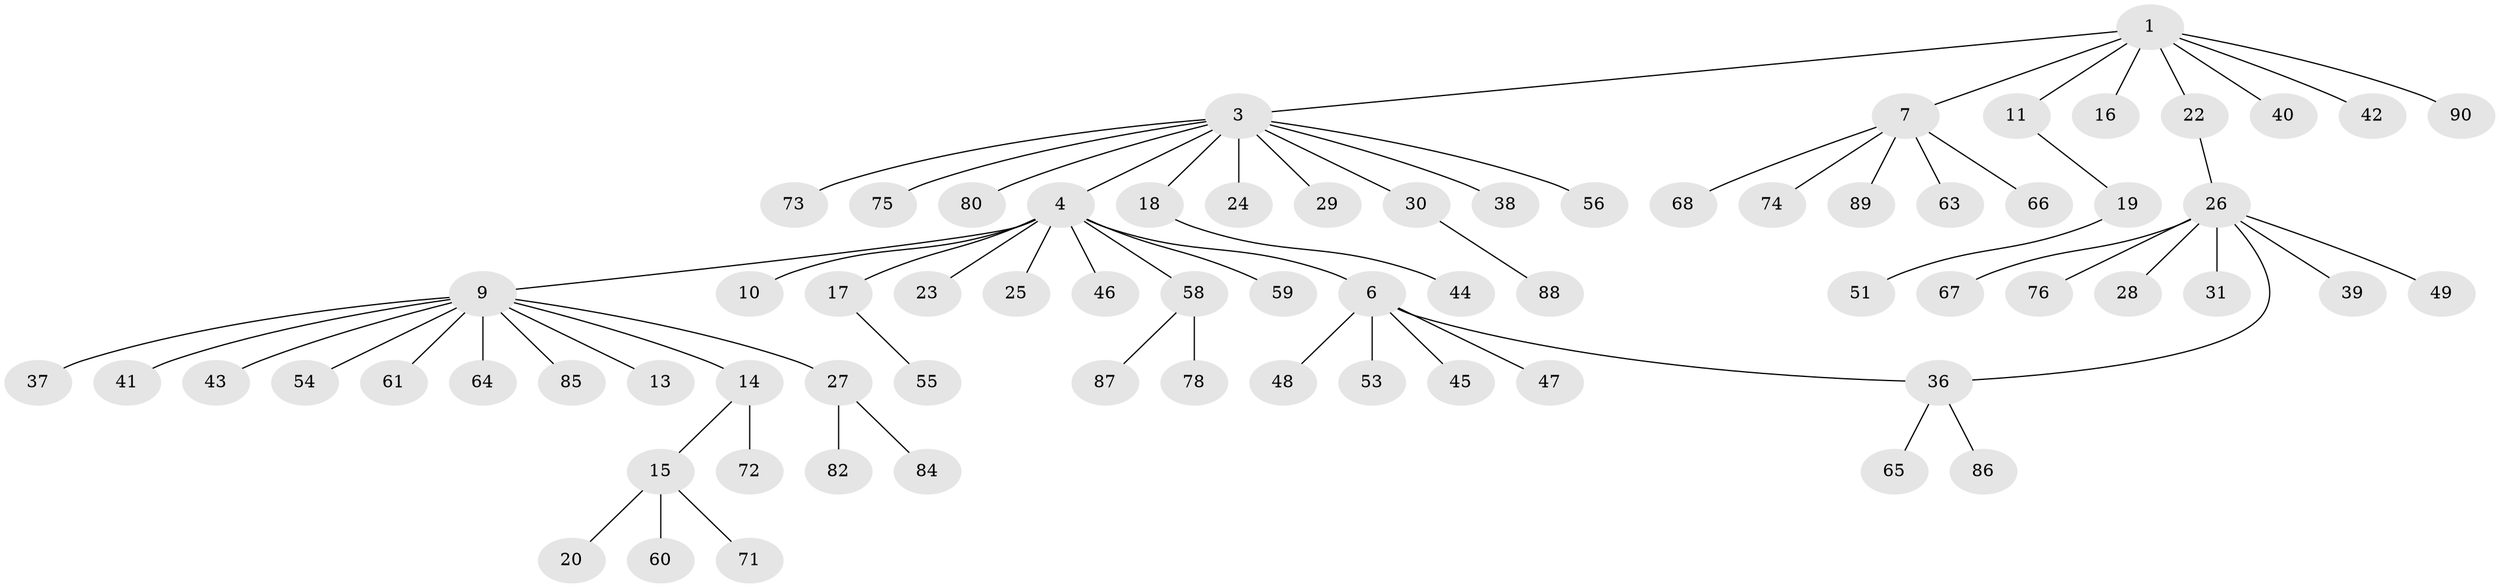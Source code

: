 // Generated by graph-tools (version 1.1) at 2025/23/03/03/25 07:23:50]
// undirected, 71 vertices, 71 edges
graph export_dot {
graph [start="1"]
  node [color=gray90,style=filled];
  1 [super="+2"];
  3 [super="+5"];
  4 [super="+77"];
  6 [super="+8"];
  7 [super="+33"];
  9 [super="+12"];
  10 [super="+57"];
  11;
  13;
  14 [super="+52"];
  15 [super="+21"];
  16 [super="+62"];
  17;
  18 [super="+35"];
  19 [super="+79"];
  20;
  22;
  23;
  24;
  25;
  26 [super="+50"];
  27 [super="+32"];
  28;
  29;
  30 [super="+34"];
  31;
  36;
  37;
  38;
  39;
  40;
  41;
  42;
  43;
  44;
  45;
  46 [super="+81"];
  47 [super="+83"];
  48;
  49;
  51;
  53;
  54;
  55;
  56 [super="+70"];
  58 [super="+69"];
  59;
  60;
  61;
  63;
  64;
  65;
  66;
  67;
  68;
  71;
  72;
  73;
  74;
  75;
  76;
  78;
  80;
  82;
  84;
  85;
  86;
  87;
  88;
  89;
  90;
  1 -- 7;
  1 -- 42;
  1 -- 16;
  1 -- 3;
  1 -- 22;
  1 -- 40;
  1 -- 90;
  1 -- 11;
  3 -- 4;
  3 -- 18;
  3 -- 24;
  3 -- 29;
  3 -- 30;
  3 -- 38;
  3 -- 73;
  3 -- 75;
  3 -- 80;
  3 -- 56;
  4 -- 6;
  4 -- 9;
  4 -- 10;
  4 -- 17;
  4 -- 23;
  4 -- 25;
  4 -- 46;
  4 -- 58;
  4 -- 59;
  6 -- 36;
  6 -- 45;
  6 -- 47;
  6 -- 48;
  6 -- 53;
  7 -- 63;
  7 -- 66;
  7 -- 68;
  7 -- 74;
  7 -- 89;
  9 -- 14;
  9 -- 41;
  9 -- 43;
  9 -- 85;
  9 -- 64;
  9 -- 61;
  9 -- 37;
  9 -- 54;
  9 -- 27;
  9 -- 13;
  11 -- 19;
  14 -- 15;
  14 -- 72;
  15 -- 20;
  15 -- 60;
  15 -- 71;
  17 -- 55;
  18 -- 44;
  19 -- 51;
  22 -- 26;
  26 -- 28;
  26 -- 31;
  26 -- 39;
  26 -- 49;
  26 -- 67;
  26 -- 76;
  26 -- 36;
  27 -- 82;
  27 -- 84;
  30 -- 88;
  36 -- 65;
  36 -- 86;
  58 -- 78;
  58 -- 87;
}
